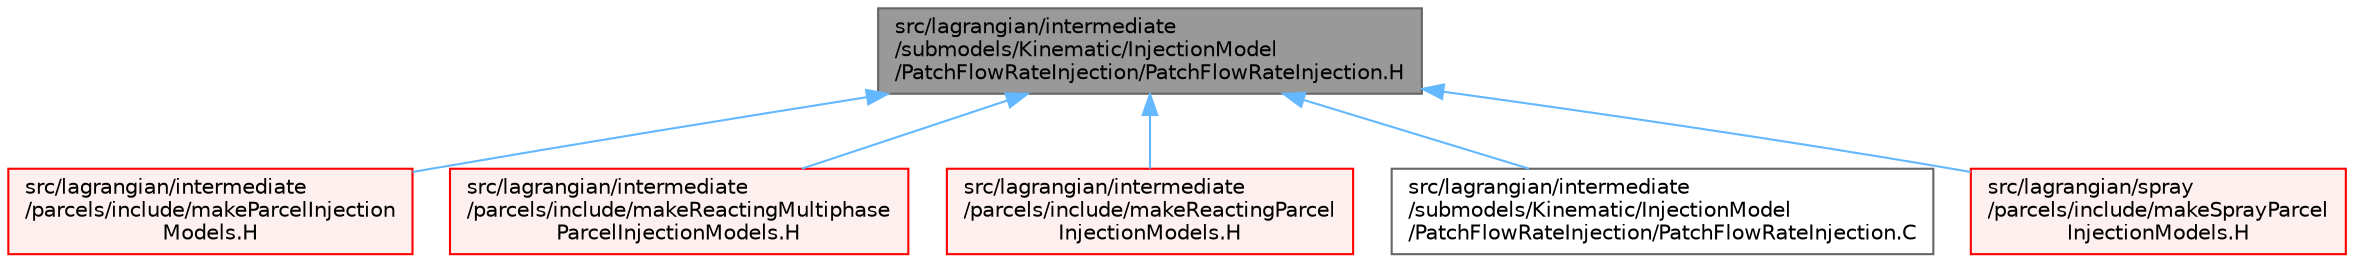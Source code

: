digraph "src/lagrangian/intermediate/submodels/Kinematic/InjectionModel/PatchFlowRateInjection/PatchFlowRateInjection.H"
{
 // LATEX_PDF_SIZE
  bgcolor="transparent";
  edge [fontname=Helvetica,fontsize=10,labelfontname=Helvetica,labelfontsize=10];
  node [fontname=Helvetica,fontsize=10,shape=box,height=0.2,width=0.4];
  Node1 [id="Node000001",label="src/lagrangian/intermediate\l/submodels/Kinematic/InjectionModel\l/PatchFlowRateInjection/PatchFlowRateInjection.H",height=0.2,width=0.4,color="gray40", fillcolor="grey60", style="filled", fontcolor="black",tooltip=" "];
  Node1 -> Node2 [id="edge1_Node000001_Node000002",dir="back",color="steelblue1",style="solid",tooltip=" "];
  Node2 [id="Node000002",label="src/lagrangian/intermediate\l/parcels/include/makeParcelInjection\lModels.H",height=0.2,width=0.4,color="red", fillcolor="#FFF0F0", style="filled",URL="$makeParcelInjectionModels_8H.html",tooltip=" "];
  Node1 -> Node7 [id="edge2_Node000001_Node000007",dir="back",color="steelblue1",style="solid",tooltip=" "];
  Node7 [id="Node000007",label="src/lagrangian/intermediate\l/parcels/include/makeReactingMultiphase\lParcelInjectionModels.H",height=0.2,width=0.4,color="red", fillcolor="#FFF0F0", style="filled",URL="$makeReactingMultiphaseParcelInjectionModels_8H.html",tooltip=" "];
  Node1 -> Node9 [id="edge3_Node000001_Node000009",dir="back",color="steelblue1",style="solid",tooltip=" "];
  Node9 [id="Node000009",label="src/lagrangian/intermediate\l/parcels/include/makeReactingParcel\lInjectionModels.H",height=0.2,width=0.4,color="red", fillcolor="#FFF0F0", style="filled",URL="$makeReactingParcelInjectionModels_8H.html",tooltip=" "];
  Node1 -> Node12 [id="edge4_Node000001_Node000012",dir="back",color="steelblue1",style="solid",tooltip=" "];
  Node12 [id="Node000012",label="src/lagrangian/intermediate\l/submodels/Kinematic/InjectionModel\l/PatchFlowRateInjection/PatchFlowRateInjection.C",height=0.2,width=0.4,color="grey40", fillcolor="white", style="filled",URL="$PatchFlowRateInjection_8C.html",tooltip=" "];
  Node1 -> Node13 [id="edge5_Node000001_Node000013",dir="back",color="steelblue1",style="solid",tooltip=" "];
  Node13 [id="Node000013",label="src/lagrangian/spray\l/parcels/include/makeSprayParcel\lInjectionModels.H",height=0.2,width=0.4,color="red", fillcolor="#FFF0F0", style="filled",URL="$makeSprayParcelInjectionModels_8H.html",tooltip=" "];
}
